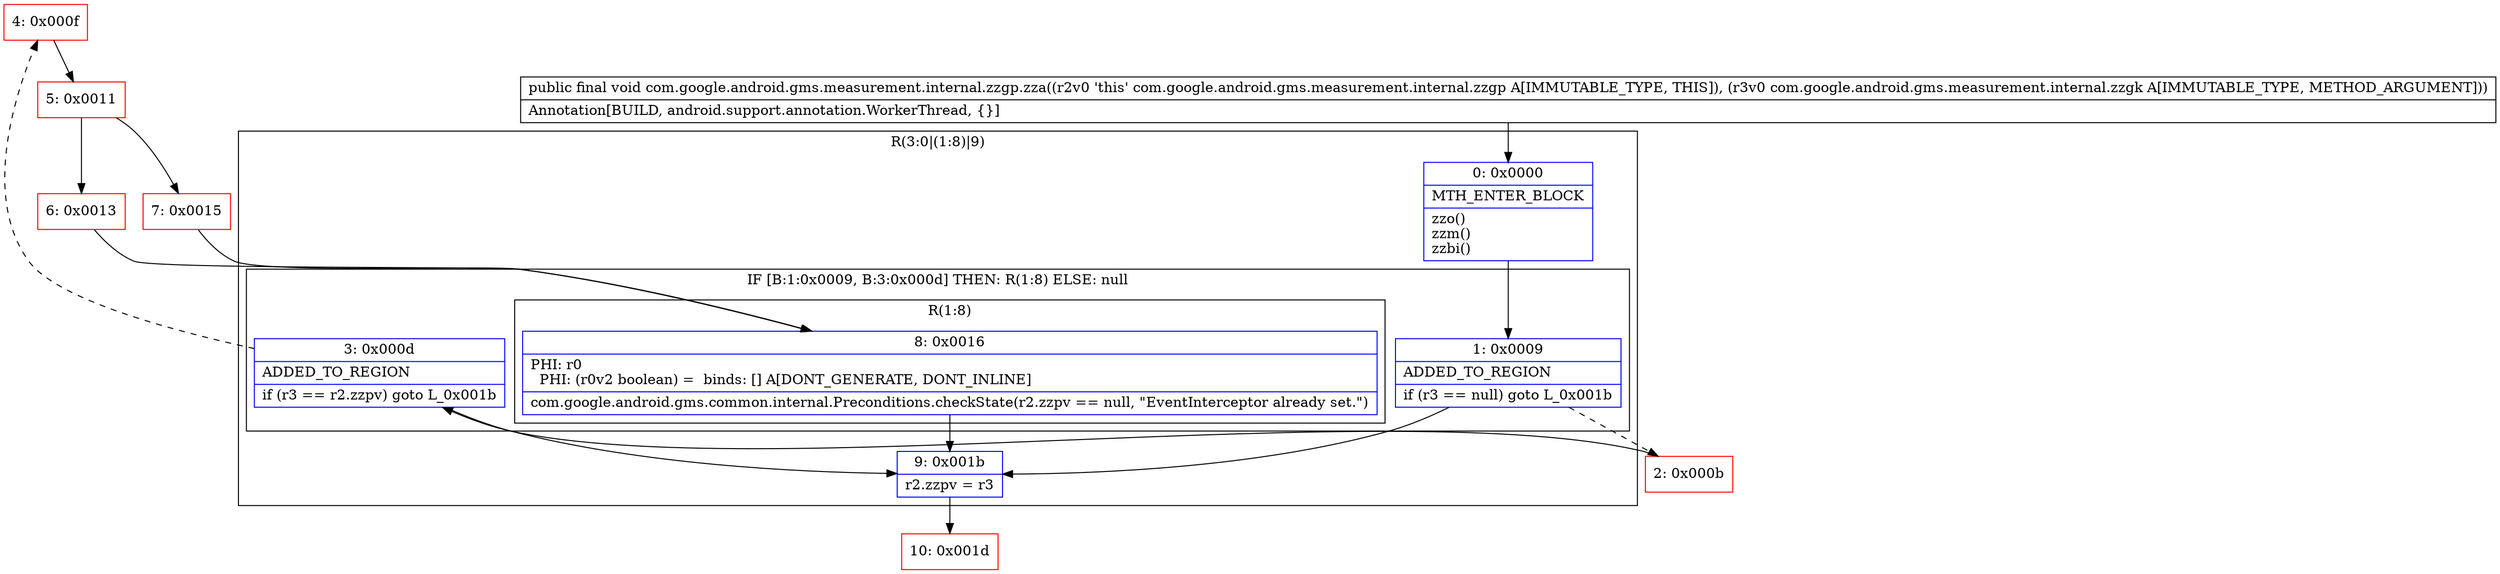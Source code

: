 digraph "CFG forcom.google.android.gms.measurement.internal.zzgp.zza(Lcom\/google\/android\/gms\/measurement\/internal\/zzgk;)V" {
subgraph cluster_Region_1863580790 {
label = "R(3:0|(1:8)|9)";
node [shape=record,color=blue];
Node_0 [shape=record,label="{0\:\ 0x0000|MTH_ENTER_BLOCK\l|zzo()\lzzm()\lzzbi()\l}"];
subgraph cluster_IfRegion_1812294489 {
label = "IF [B:1:0x0009, B:3:0x000d] THEN: R(1:8) ELSE: null";
node [shape=record,color=blue];
Node_1 [shape=record,label="{1\:\ 0x0009|ADDED_TO_REGION\l|if (r3 == null) goto L_0x001b\l}"];
Node_3 [shape=record,label="{3\:\ 0x000d|ADDED_TO_REGION\l|if (r3 == r2.zzpv) goto L_0x001b\l}"];
subgraph cluster_Region_1904687595 {
label = "R(1:8)";
node [shape=record,color=blue];
Node_8 [shape=record,label="{8\:\ 0x0016|PHI: r0 \l  PHI: (r0v2 boolean) =  binds: [] A[DONT_GENERATE, DONT_INLINE]\l|com.google.android.gms.common.internal.Preconditions.checkState(r2.zzpv == null, \"EventInterceptor already set.\")\l}"];
}
}
Node_9 [shape=record,label="{9\:\ 0x001b|r2.zzpv = r3\l}"];
}
Node_2 [shape=record,color=red,label="{2\:\ 0x000b}"];
Node_4 [shape=record,color=red,label="{4\:\ 0x000f}"];
Node_5 [shape=record,color=red,label="{5\:\ 0x0011}"];
Node_6 [shape=record,color=red,label="{6\:\ 0x0013}"];
Node_7 [shape=record,color=red,label="{7\:\ 0x0015}"];
Node_10 [shape=record,color=red,label="{10\:\ 0x001d}"];
MethodNode[shape=record,label="{public final void com.google.android.gms.measurement.internal.zzgp.zza((r2v0 'this' com.google.android.gms.measurement.internal.zzgp A[IMMUTABLE_TYPE, THIS]), (r3v0 com.google.android.gms.measurement.internal.zzgk A[IMMUTABLE_TYPE, METHOD_ARGUMENT]))  | Annotation[BUILD, android.support.annotation.WorkerThread, \{\}]\l}"];
MethodNode -> Node_0;
Node_0 -> Node_1;
Node_1 -> Node_2[style=dashed];
Node_1 -> Node_9;
Node_3 -> Node_4[style=dashed];
Node_3 -> Node_9;
Node_8 -> Node_9;
Node_9 -> Node_10;
Node_2 -> Node_3;
Node_4 -> Node_5;
Node_5 -> Node_6;
Node_5 -> Node_7;
Node_6 -> Node_8;
Node_7 -> Node_8;
}

